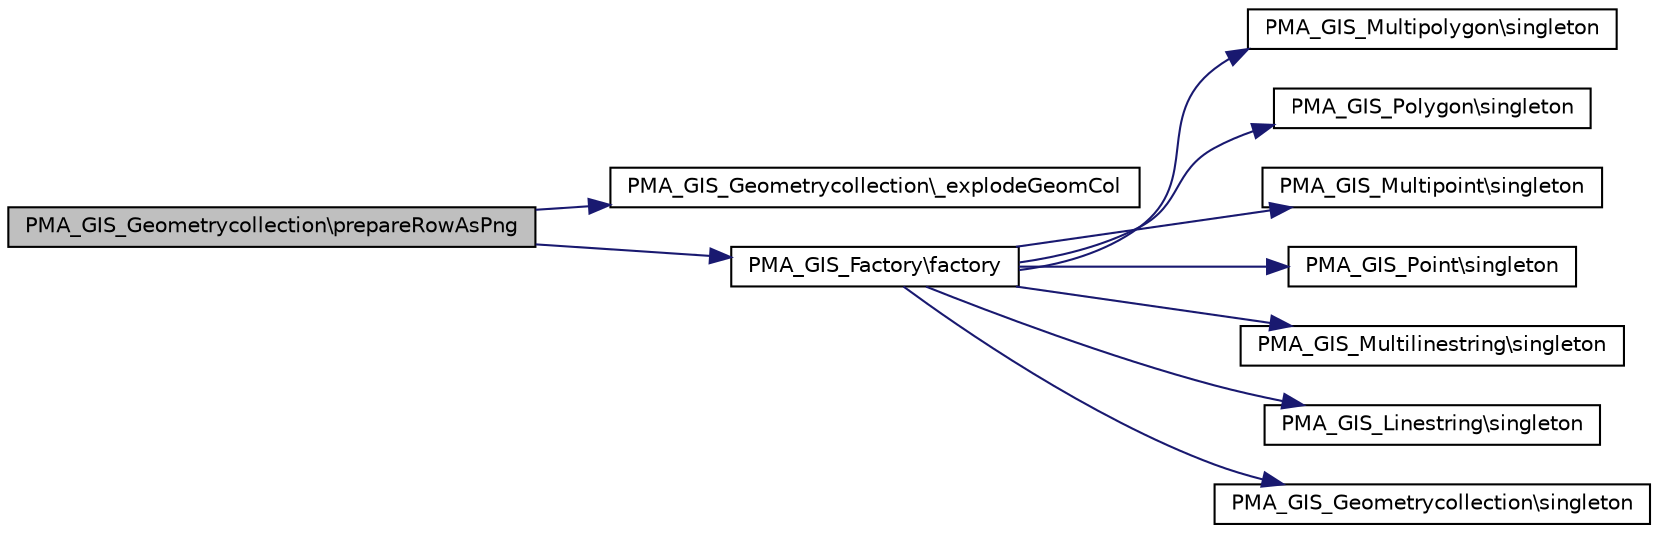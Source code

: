 digraph G
{
  edge [fontname="Helvetica",fontsize="10",labelfontname="Helvetica",labelfontsize="10"];
  node [fontname="Helvetica",fontsize="10",shape=record];
  rankdir="LR";
  Node1 [label="PMA_GIS_Geometrycollection\\prepareRowAsPng",height=0.2,width=0.4,color="black", fillcolor="grey75", style="filled" fontcolor="black"];
  Node1 -> Node2 [color="midnightblue",fontsize="10",style="solid",fontname="Helvetica"];
  Node2 [label="PMA_GIS_Geometrycollection\\_explodeGeomCol",height=0.2,width=0.4,color="black", fillcolor="white", style="filled",URL="$classPMA__GIS__Geometrycollection.html#ab3de6982ed0cea8a0ba0addf66267962",tooltip="Split the GEOMETRYCOLLECTION object and get its constituents."];
  Node1 -> Node3 [color="midnightblue",fontsize="10",style="solid",fontname="Helvetica"];
  Node3 [label="PMA_GIS_Factory\\factory",height=0.2,width=0.4,color="black", fillcolor="white", style="filled",URL="$classPMA__GIS__Factory.html#ab2a27d7954ca8e44c85eaad1da3d2ed6",tooltip="Returns the singleton instance of geometric class of the given type."];
  Node3 -> Node4 [color="midnightblue",fontsize="10",style="solid",fontname="Helvetica"];
  Node4 [label="PMA_GIS_Multipolygon\\singleton",height=0.2,width=0.4,color="black", fillcolor="white", style="filled",URL="$classPMA__GIS__Multipolygon.html#abfbb9a788e11a6c0bec37dfba29bfa43",tooltip="Returns the singleton."];
  Node3 -> Node5 [color="midnightblue",fontsize="10",style="solid",fontname="Helvetica"];
  Node5 [label="PMA_GIS_Polygon\\singleton",height=0.2,width=0.4,color="black", fillcolor="white", style="filled",URL="$classPMA__GIS__Polygon.html#a072ea5428bf2793142a6bfead98be2b9",tooltip="Returns the singleton."];
  Node3 -> Node6 [color="midnightblue",fontsize="10",style="solid",fontname="Helvetica"];
  Node6 [label="PMA_GIS_Multipoint\\singleton",height=0.2,width=0.4,color="black", fillcolor="white", style="filled",URL="$classPMA__GIS__Multipoint.html#a55a9abe6cf318d3456830a02a38d0054",tooltip="Returns the singleton."];
  Node3 -> Node7 [color="midnightblue",fontsize="10",style="solid",fontname="Helvetica"];
  Node7 [label="PMA_GIS_Point\\singleton",height=0.2,width=0.4,color="black", fillcolor="white", style="filled",URL="$classPMA__GIS__Point.html#ac3c1cc2f754a1df793726caf3fedb23c",tooltip="Returns the singleton."];
  Node3 -> Node8 [color="midnightblue",fontsize="10",style="solid",fontname="Helvetica"];
  Node8 [label="PMA_GIS_Multilinestring\\singleton",height=0.2,width=0.4,color="black", fillcolor="white", style="filled",URL="$classPMA__GIS__Multilinestring.html#aa0f1d2663f1ce229e565f3c8e968488d",tooltip="Returns the singleton."];
  Node3 -> Node9 [color="midnightblue",fontsize="10",style="solid",fontname="Helvetica"];
  Node9 [label="PMA_GIS_Linestring\\singleton",height=0.2,width=0.4,color="black", fillcolor="white", style="filled",URL="$classPMA__GIS__Linestring.html#a883d963904182b4344b2a5cd7c24ccdc",tooltip="Returns the singleton."];
  Node3 -> Node10 [color="midnightblue",fontsize="10",style="solid",fontname="Helvetica"];
  Node10 [label="PMA_GIS_Geometrycollection\\singleton",height=0.2,width=0.4,color="black", fillcolor="white", style="filled",URL="$classPMA__GIS__Geometrycollection.html#a9ada12a0f540af5be3be02bb44b51fcb",tooltip="Returns the singleton."];
}
